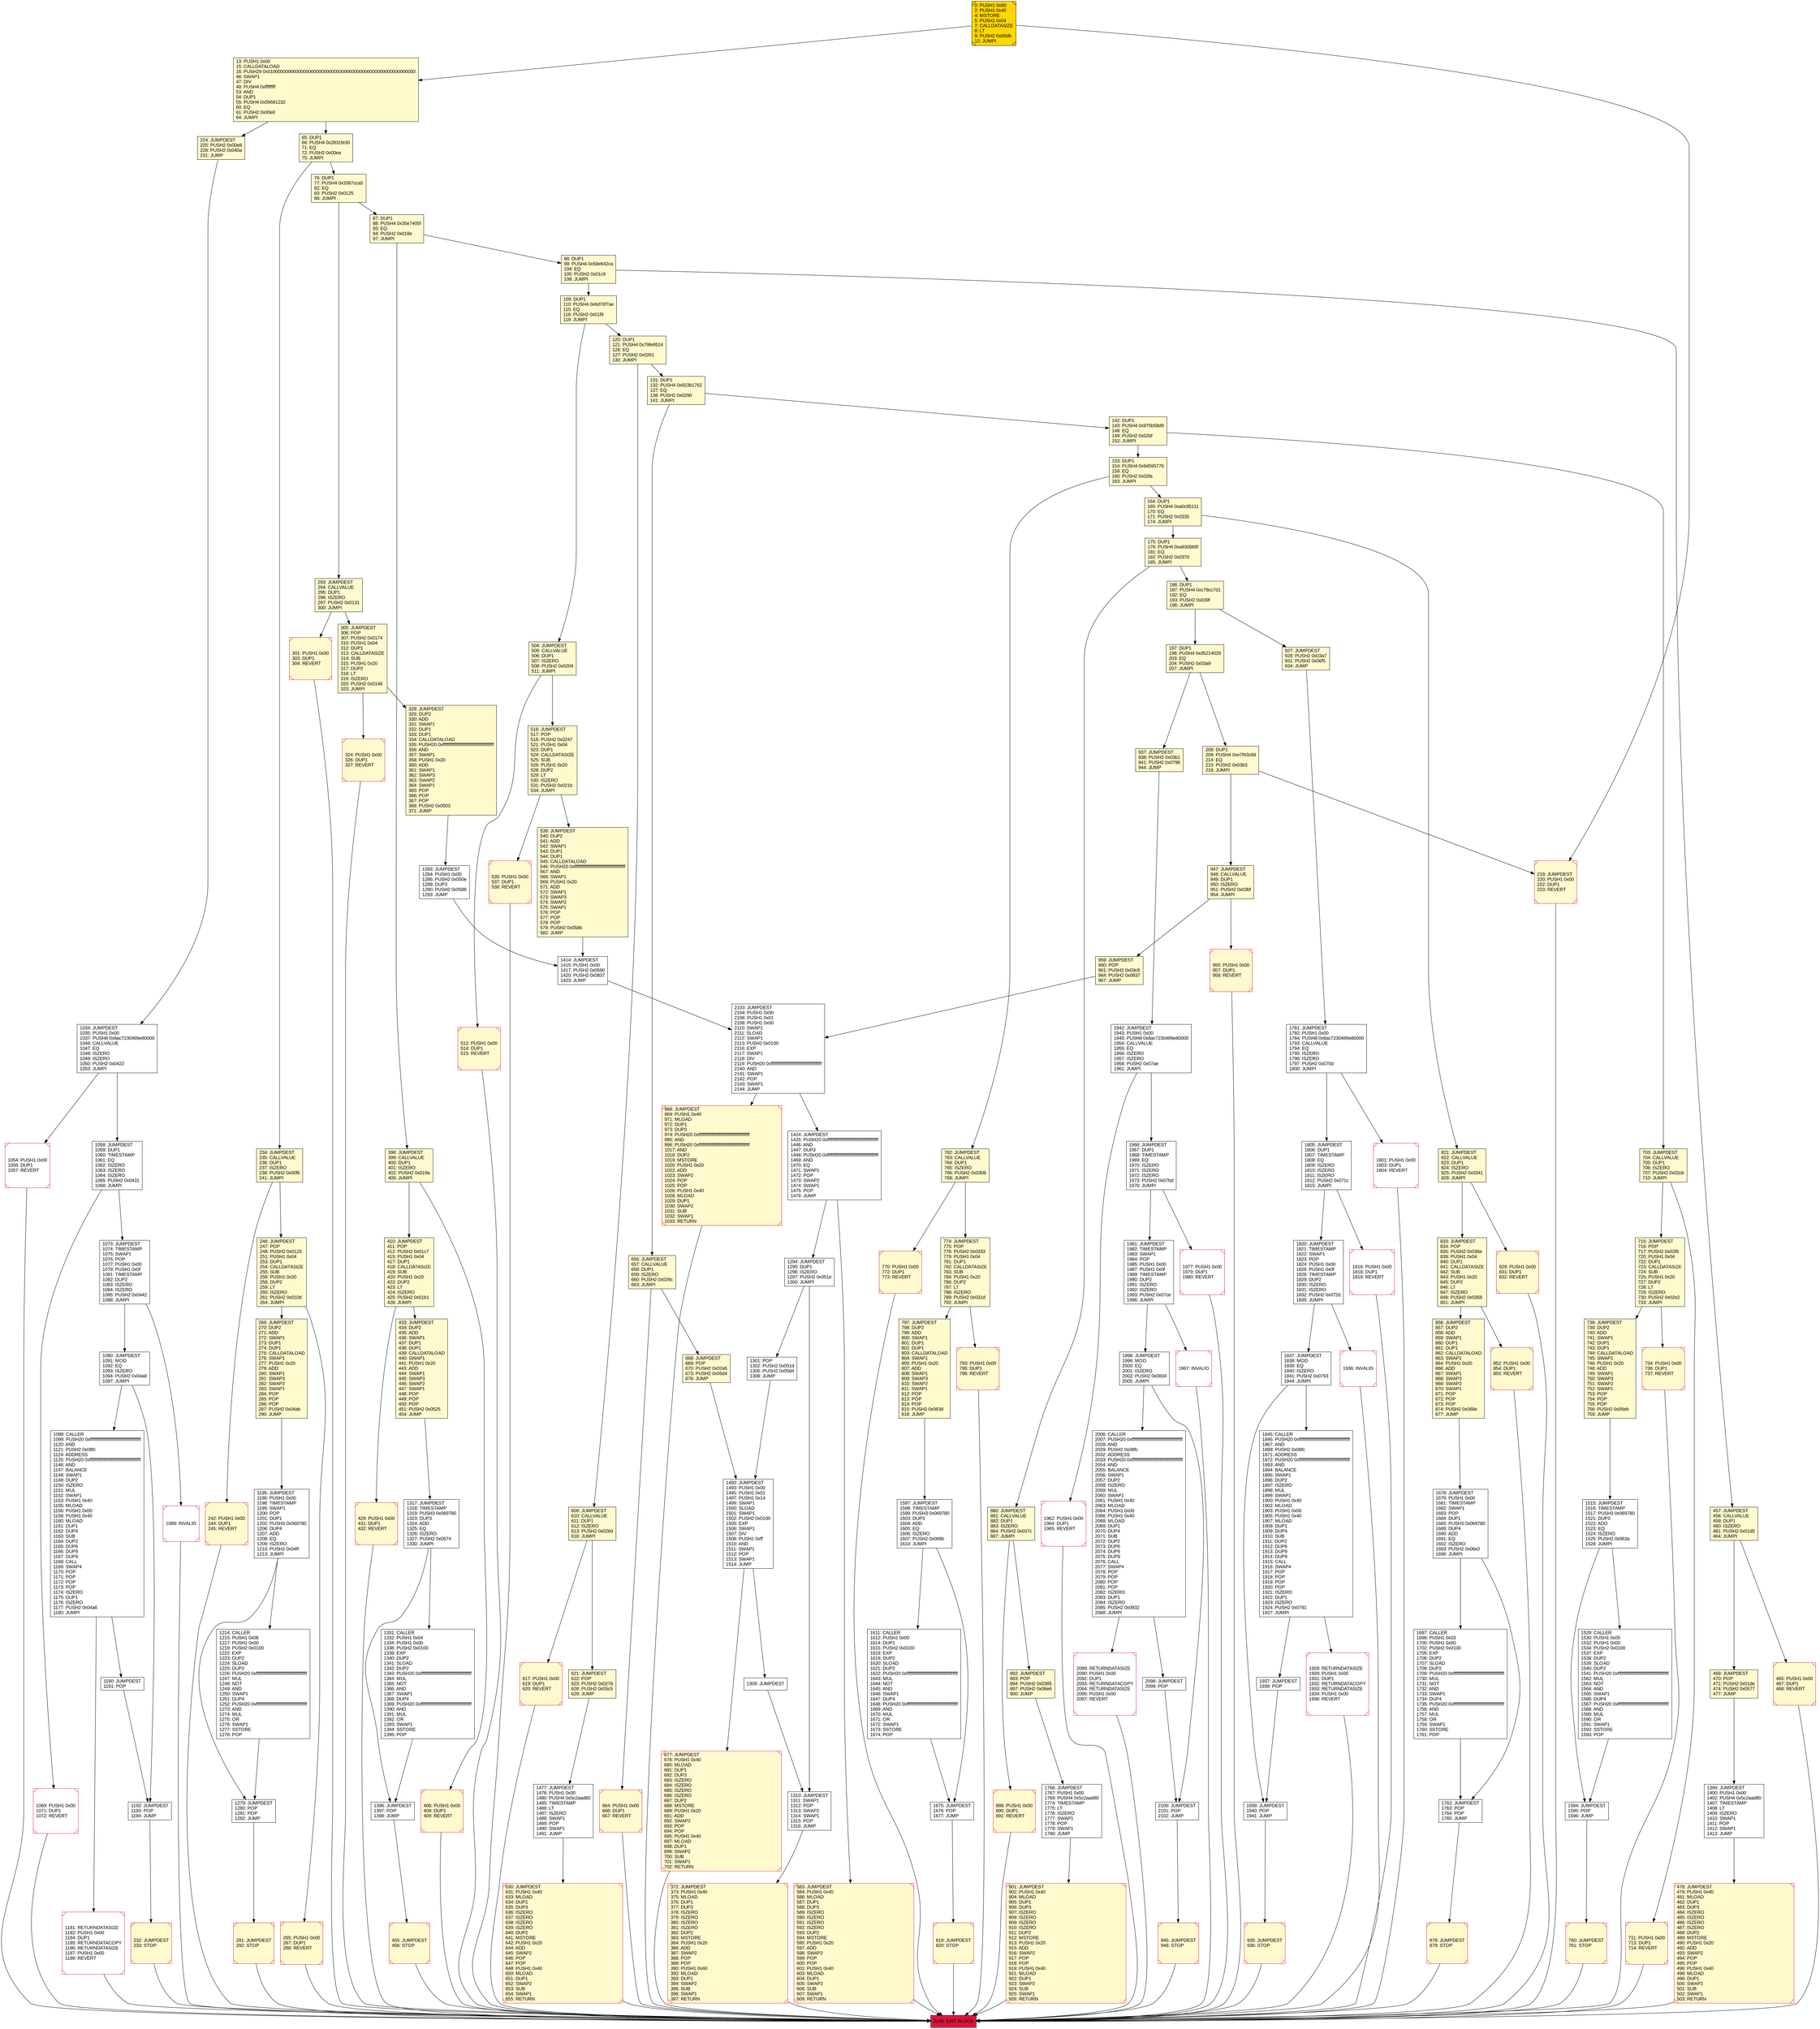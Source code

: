 digraph G {
bgcolor=transparent rankdir=UD;
node [shape=box style=filled color=black fillcolor=white fontname=arial fontcolor=black];
186 [label="186: DUP1\l187: PUSH4 0xc78cc7d1\l192: EQ\l193: PUSH2 0x039f\l196: JUMPI\l" fillcolor=lemonchiffon ];
2098 [label="2098: JUMPDEST\l2099: POP\l" ];
1781 [label="1781: JUMPDEST\l1782: PUSH1 0x00\l1784: PUSH8 0x8ac7230489e80000\l1793: CALLVALUE\l1794: EQ\l1795: ISZERO\l1796: ISZERO\l1797: PUSH2 0x070d\l1800: JUMPI\l" ];
76 [label="76: DUP1\l77: PUSH4 0x3367cca5\l82: EQ\l83: PUSH2 0x0125\l86: JUMPI\l" fillcolor=lemonchiffon ];
197 [label="197: DUP1\l198: PUSH4 0xd5214029\l203: EQ\l204: PUSH2 0x03a9\l207: JUMPI\l" fillcolor=lemonchiffon ];
433 [label="433: JUMPDEST\l434: DUP2\l435: ADD\l436: SWAP1\l437: DUP1\l438: DUP1\l439: CALLDATALOAD\l440: SWAP1\l441: PUSH1 0x20\l443: ADD\l444: SWAP1\l445: SWAP3\l446: SWAP2\l447: SWAP1\l448: POP\l449: POP\l450: POP\l451: PUSH2 0x0525\l454: JUMP\l" fillcolor=lemonchiffon ];
1962 [label="1962: PUSH1 0x00\l1964: DUP1\l1965: REVERT\l" shape=Msquare color=crimson ];
429 [label="429: PUSH1 0x00\l431: DUP1\l432: REVERT\l" fillcolor=lemonchiffon shape=Msquare color=crimson ];
1678 [label="1678: JUMPDEST\l1679: PUSH1 0x00\l1681: TIMESTAMP\l1682: SWAP1\l1683: POP\l1684: DUP1\l1685: PUSH3 0x069780\l1689: DUP4\l1690: ADD\l1691: EQ\l1692: ISZERO\l1693: PUSH2 0x06e2\l1696: JUMPI\l" ];
937 [label="937: JUMPDEST\l938: PUSH2 0x03b1\l941: PUSH2 0x0796\l944: JUMP\l" fillcolor=lemonchiffon ];
208 [label="208: DUP1\l209: PUSH4 0xe7f43c68\l214: EQ\l215: PUSH2 0x03b3\l218: JUMPI\l" fillcolor=lemonchiffon ];
2100 [label="2100: JUMPDEST\l2101: POP\l2102: JUMP\l" ];
109 [label="109: DUP1\l110: PUSH4 0x6d70f7ae\l115: EQ\l116: PUSH2 0x01f8\l119: JUMPI\l" fillcolor=lemonchiffon ];
410 [label="410: JUMPDEST\l411: POP\l412: PUSH2 0x01c7\l415: PUSH1 0x04\l417: DUP1\l418: CALLDATASIZE\l419: SUB\l420: PUSH1 0x20\l422: DUP2\l423: LT\l424: ISZERO\l425: PUSH2 0x01b1\l428: JUMPI\l" fillcolor=lemonchiffon ];
1977 [label="1977: PUSH1 0x00\l1979: DUP1\l1980: REVERT\l" shape=Msquare color=crimson ];
856 [label="856: JUMPDEST\l857: DUP2\l858: ADD\l859: SWAP1\l860: DUP1\l861: DUP1\l862: CALLDATALOAD\l863: SWAP1\l864: PUSH1 0x20\l866: ADD\l867: SWAP1\l868: SWAP3\l869: SWAP2\l870: SWAP1\l871: POP\l872: POP\l873: POP\l874: PUSH2 0x068e\l877: JUMP\l" fillcolor=lemonchiffon ];
131 [label="131: DUP1\l132: PUSH4 0x923b1762\l137: EQ\l138: PUSH2 0x0290\l141: JUMPI\l" fillcolor=lemonchiffon ];
955 [label="955: PUSH1 0x00\l957: DUP1\l958: REVERT\l" fillcolor=lemonchiffon shape=Msquare color=crimson ];
1073 [label="1073: JUMPDEST\l1074: TIMESTAMP\l1075: SWAP1\l1076: POP\l1077: PUSH1 0x00\l1079: PUSH1 0x0f\l1081: TIMESTAMP\l1082: DUP2\l1083: ISZERO\l1084: ISZERO\l1085: PUSH2 0x0442\l1088: JUMPI\l" ];
1594 [label="1594: JUMPDEST\l1595: POP\l1596: JUMP\l" ];
234 [label="234: JUMPDEST\l235: CALLVALUE\l236: DUP1\l237: ISZERO\l238: PUSH2 0x00f6\l241: JUMPI\l" fillcolor=lemonchiffon ];
1492 [label="1492: JUMPDEST\l1493: PUSH1 0x00\l1495: PUSH1 0x01\l1497: PUSH1 0x14\l1499: SWAP1\l1500: SLOAD\l1501: SWAP1\l1502: PUSH2 0x0100\l1505: EXP\l1506: SWAP1\l1507: DIV\l1508: PUSH1 0xff\l1510: AND\l1511: SWAP1\l1512: POP\l1513: SWAP1\l1514: JUMP\l" ];
945 [label="945: JUMPDEST\l946: STOP\l" fillcolor=lemonchiffon shape=Msquare color=crimson ];
1805 [label="1805: JUMPDEST\l1806: DUP1\l1807: TIMESTAMP\l1808: EQ\l1809: ISZERO\l1810: ISZERO\l1811: ISZERO\l1812: PUSH2 0x071c\l1815: JUMPI\l" ];
656 [label="656: JUMPDEST\l657: CALLVALUE\l658: DUP1\l659: ISZERO\l660: PUSH2 0x029c\l663: JUMPI\l" fillcolor=lemonchiffon ];
703 [label="703: JUMPDEST\l704: CALLVALUE\l705: DUP1\l706: ISZERO\l707: PUSH2 0x02cb\l710: JUMPI\l" fillcolor=lemonchiffon ];
1090 [label="1090: JUMPDEST\l1091: MOD\l1092: EQ\l1093: ISZERO\l1094: PUSH2 0x04a8\l1097: JUMPI\l" ];
0 [label="0: PUSH1 0x80\l2: PUSH1 0x40\l4: MSTORE\l5: PUSH1 0x04\l7: CALLDATASIZE\l8: LT\l9: PUSH2 0x00db\l12: JUMPI\l" fillcolor=lemonchiffon shape=Msquare fillcolor=gold ];
715 [label="715: JUMPDEST\l716: POP\l717: PUSH2 0x02f8\l720: PUSH1 0x04\l722: DUP1\l723: CALLDATASIZE\l724: SUB\l725: PUSH1 0x20\l727: DUP2\l728: LT\l729: ISZERO\l730: PUSH2 0x02e2\l733: JUMPI\l" fillcolor=lemonchiffon ];
1820 [label="1820: JUMPDEST\l1821: TIMESTAMP\l1822: SWAP1\l1823: POP\l1824: PUSH1 0x00\l1826: PUSH1 0x0f\l1828: TIMESTAMP\l1829: DUP2\l1830: ISZERO\l1831: ISZERO\l1832: PUSH2 0x072d\l1835: JUMPI\l" ];
2089 [label="2089: RETURNDATASIZE\l2090: PUSH1 0x00\l2092: DUP1\l2093: RETURNDATACOPY\l2094: RETURNDATASIZE\l2095: PUSH1 0x00\l2097: REVERT\l" shape=Msquare color=crimson ];
935 [label="935: JUMPDEST\l936: STOP\l" fillcolor=lemonchiffon shape=Msquare color=crimson ];
947 [label="947: JUMPDEST\l948: CALLVALUE\l949: DUP1\l950: ISZERO\l951: PUSH2 0x03bf\l954: JUMPI\l" fillcolor=lemonchiffon ];
406 [label="406: PUSH1 0x00\l408: DUP1\l409: REVERT\l" fillcolor=lemonchiffon shape=Msquare color=crimson ];
1529 [label="1529: CALLER\l1530: PUSH1 0x05\l1532: PUSH1 0x00\l1534: PUSH2 0x0100\l1537: EXP\l1538: DUP2\l1539: SLOAD\l1540: DUP2\l1541: PUSH20 0xffffffffffffffffffffffffffffffffffffffff\l1562: MUL\l1563: NOT\l1564: AND\l1565: SWAP1\l1566: DUP4\l1567: PUSH20 0xffffffffffffffffffffffffffffffffffffffff\l1588: AND\l1589: MUL\l1590: OR\l1591: SWAP1\l1592: SSTORE\l1593: POP\l" ];
664 [label="664: PUSH1 0x00\l666: DUP1\l667: REVERT\l" fillcolor=lemonchiffon shape=Msquare color=crimson ];
457 [label="457: JUMPDEST\l458: CALLVALUE\l459: DUP1\l460: ISZERO\l461: PUSH2 0x01d5\l464: JUMPI\l" fillcolor=lemonchiffon ];
1317 [label="1317: JUMPDEST\l1318: TIMESTAMP\l1319: PUSH3 0x069780\l1323: DUP3\l1324: ADD\l1325: EQ\l1326: ISZERO\l1327: PUSH2 0x0574\l1330: JUMPI\l" ];
1697 [label="1697: CALLER\l1698: PUSH1 0x03\l1700: PUSH1 0x00\l1702: PUSH2 0x0100\l1705: EXP\l1706: DUP2\l1707: SLOAD\l1708: DUP2\l1709: PUSH20 0xffffffffffffffffffffffffffffffffffffffff\l1730: MUL\l1731: NOT\l1732: AND\l1733: SWAP1\l1734: DUP4\l1735: PUSH20 0xffffffffffffffffffffffffffffffffffffffff\l1756: AND\l1757: MUL\l1758: OR\l1759: SWAP1\l1760: SSTORE\l1761: POP\l" ];
1837 [label="1837: JUMPDEST\l1838: MOD\l1839: EQ\l1840: ISZERO\l1841: PUSH2 0x0793\l1844: JUMPI\l" ];
398 [label="398: JUMPDEST\l399: CALLVALUE\l400: DUP1\l401: ISZERO\l402: PUSH2 0x019a\l405: JUMPI\l" fillcolor=lemonchiffon ];
469 [label="469: JUMPDEST\l470: POP\l471: PUSH2 0x01de\l474: PUSH2 0x0577\l477: JUMP\l" fillcolor=lemonchiffon ];
153 [label="153: DUP1\l154: PUSH4 0x9d595776\l159: EQ\l160: PUSH2 0x02fa\l163: JUMPI\l" fillcolor=lemonchiffon ];
1424 [label="1424: JUMPDEST\l1425: PUSH20 0xffffffffffffffffffffffffffffffffffffffff\l1446: AND\l1447: DUP3\l1448: PUSH20 0xffffffffffffffffffffffffffffffffffffffff\l1469: AND\l1470: EQ\l1471: SWAP1\l1472: POP\l1473: SWAP2\l1474: SWAP1\l1475: POP\l1476: JUMP\l" ];
120 [label="120: DUP1\l121: PUSH4 0x79fe9524\l126: EQ\l127: PUSH2 0x0261\l130: JUMPI\l" fillcolor=lemonchiffon ];
13 [label="13: PUSH1 0x00\l15: CALLDATALOAD\l16: PUSH29 0x0100000000000000000000000000000000000000000000000000000000\l46: SWAP1\l47: DIV\l48: PUSH4 0xffffffff\l53: AND\l54: DUP1\l55: PUSH4 0x05681232\l60: EQ\l61: PUSH2 0x00e0\l64: JUMPI\l" fillcolor=lemonchiffon ];
269 [label="269: JUMPDEST\l270: DUP2\l271: ADD\l272: SWAP1\l273: DUP1\l274: DUP1\l275: CALLDATALOAD\l276: SWAP1\l277: PUSH1 0x20\l279: ADD\l280: SWAP1\l281: SWAP3\l282: SWAP2\l283: SWAP1\l284: POP\l285: POP\l286: POP\l287: PUSH2 0x04ab\l290: JUMP\l" fillcolor=lemonchiffon ];
372 [label="372: JUMPDEST\l373: PUSH1 0x40\l375: MLOAD\l376: DUP1\l377: DUP3\l378: ISZERO\l379: ISZERO\l380: ISZERO\l381: ISZERO\l382: DUP2\l383: MSTORE\l384: PUSH1 0x20\l386: ADD\l387: SWAP2\l388: POP\l389: POP\l390: PUSH1 0x40\l392: MLOAD\l393: DUP1\l394: SWAP2\l395: SUB\l396: SWAP1\l397: RETURN\l" fillcolor=lemonchiffon shape=Msquare color=crimson ];
1034 [label="1034: JUMPDEST\l1035: PUSH1 0x00\l1037: PUSH8 0x8ac7230489e80000\l1046: CALLVALUE\l1047: EQ\l1048: ISZERO\l1049: ISZERO\l1050: PUSH2 0x0422\l1053: JUMPI\l" ];
246 [label="246: JUMPDEST\l247: POP\l248: PUSH2 0x0123\l251: PUSH1 0x04\l253: DUP1\l254: CALLDATASIZE\l255: SUB\l256: PUSH1 0x20\l258: DUP2\l259: LT\l260: ISZERO\l261: PUSH2 0x010d\l264: JUMPI\l" fillcolor=lemonchiffon ];
630 [label="630: JUMPDEST\l631: PUSH1 0x40\l633: MLOAD\l634: DUP1\l635: DUP3\l636: ISZERO\l637: ISZERO\l638: ISZERO\l639: ISZERO\l640: DUP2\l641: MSTORE\l642: PUSH1 0x20\l644: ADD\l645: SWAP2\l646: POP\l647: POP\l648: PUSH1 0x40\l650: MLOAD\l651: DUP1\l652: SWAP2\l653: SUB\l654: SWAP1\l655: RETURN\l" fillcolor=lemonchiffon shape=Msquare color=crimson ];
621 [label="621: JUMPDEST\l622: POP\l623: PUSH2 0x0276\l626: PUSH2 0x05c5\l629: JUMP\l" fillcolor=lemonchiffon ];
1058 [label="1058: JUMPDEST\l1059: DUP1\l1060: TIMESTAMP\l1061: EQ\l1062: ISZERO\l1063: ISZERO\l1064: ISZERO\l1065: PUSH2 0x0431\l1068: JUMPI\l" ];
1414 [label="1414: JUMPDEST\l1415: PUSH1 0x00\l1417: PUSH2 0x0590\l1420: PUSH2 0x0837\l1423: JUMP\l" ];
1477 [label="1477: JUMPDEST\l1478: PUSH1 0x00\l1480: PUSH4 0x5c2aad80\l1485: TIMESTAMP\l1486: LT\l1487: ISZERO\l1488: SWAP1\l1489: POP\l1490: SWAP1\l1491: JUMP\l" ];
242 [label="242: PUSH1 0x00\l244: DUP1\l245: REVERT\l" fillcolor=lemonchiffon shape=Msquare color=crimson ];
455 [label="455: JUMPDEST\l456: STOP\l" fillcolor=lemonchiffon shape=Msquare color=crimson ];
1396 [label="1396: JUMPDEST\l1397: POP\l1398: JUMP\l" ];
164 [label="164: DUP1\l165: PUSH4 0xa0c95111\l170: EQ\l171: PUSH2 0x0335\l174: JUMPI\l" fillcolor=lemonchiffon ];
833 [label="833: JUMPDEST\l834: POP\l835: PUSH2 0x036e\l838: PUSH1 0x04\l840: DUP1\l841: CALLDATASIZE\l842: SUB\l843: PUSH1 0x20\l845: DUP2\l846: LT\l847: ISZERO\l848: PUSH2 0x0358\l851: JUMPI\l" fillcolor=lemonchiffon ];
1331 [label="1331: CALLER\l1332: PUSH1 0x04\l1334: PUSH1 0x00\l1336: PUSH2 0x0100\l1339: EXP\l1340: DUP2\l1341: SLOAD\l1342: DUP2\l1343: PUSH20 0xffffffffffffffffffffffffffffffffffffffff\l1364: MUL\l1365: NOT\l1366: AND\l1367: SWAP1\l1368: DUP4\l1369: PUSH20 0xffffffffffffffffffffffffffffffffffffffff\l1390: AND\l1391: MUL\l1392: OR\l1393: SWAP1\l1394: SSTORE\l1395: POP\l" ];
2006 [label="2006: CALLER\l2007: PUSH20 0xffffffffffffffffffffffffffffffffffffffff\l2028: AND\l2029: PUSH2 0x08fc\l2032: ADDRESS\l2033: PUSH20 0xffffffffffffffffffffffffffffffffffffffff\l2054: AND\l2055: BALANCE\l2056: SWAP1\l2057: DUP2\l2058: ISZERO\l2059: MUL\l2060: SWAP1\l2061: PUSH1 0x40\l2063: MLOAD\l2064: PUSH1 0x00\l2066: PUSH1 0x40\l2068: MLOAD\l2069: DUP1\l2070: DUP4\l2071: SUB\l2072: DUP2\l2073: DUP6\l2074: DUP9\l2075: DUP9\l2076: CALL\l2077: SWAP4\l2078: POP\l2079: POP\l2080: POP\l2081: POP\l2082: ISZERO\l2083: DUP1\l2084: ISZERO\l2085: PUSH2 0x0832\l2088: JUMPI\l" ];
2145 [label="2145: EXIT BLOCK\l" fillcolor=crimson ];
711 [label="711: PUSH1 0x00\l713: DUP1\l714: REVERT\l" fillcolor=lemonchiffon shape=Msquare color=crimson ];
175 [label="175: DUP1\l176: PUSH4 0xa830bb5f\l181: EQ\l182: PUSH2 0x0370\l185: JUMPI\l" fillcolor=lemonchiffon ];
760 [label="760: JUMPDEST\l761: STOP\l" fillcolor=lemonchiffon shape=Msquare color=crimson ];
1942 [label="1942: JUMPDEST\l1943: PUSH1 0x00\l1945: PUSH8 0x8ac7230489e80000\l1954: CALLVALUE\l1955: EQ\l1956: ISZERO\l1957: ISZERO\l1958: PUSH2 0x07ae\l1961: JUMPI\l" ];
1966 [label="1966: JUMPDEST\l1967: DUP1\l1968: TIMESTAMP\l1969: EQ\l1970: ISZERO\l1971: ISZERO\l1972: ISZERO\l1973: PUSH2 0x07bd\l1976: JUMPI\l" ];
465 [label="465: PUSH1 0x00\l467: DUP1\l468: REVERT\l" fillcolor=lemonchiffon shape=Msquare color=crimson ];
1766 [label="1766: JUMPDEST\l1767: PUSH1 0x00\l1769: PUSH4 0x5c2aad80\l1774: TIMESTAMP\l1775: LT\l1776: ISZERO\l1777: SWAP1\l1778: POP\l1779: SWAP1\l1780: JUMP\l" ];
1997 [label="1997: INVALID\l" shape=Msquare color=crimson ];
583 [label="583: JUMPDEST\l584: PUSH1 0x40\l586: MLOAD\l587: DUP1\l588: DUP3\l589: ISZERO\l590: ISZERO\l591: ISZERO\l592: ISZERO\l593: DUP2\l594: MSTORE\l595: PUSH1 0x20\l597: ADD\l598: SWAP2\l599: POP\l600: POP\l601: PUSH1 0x40\l603: MLOAD\l604: DUP1\l605: SWAP2\l606: SUB\l607: SWAP1\l608: RETURN\l" fillcolor=lemonchiffon shape=Msquare color=crimson ];
87 [label="87: DUP1\l88: PUSH4 0x35e7405f\l93: EQ\l94: PUSH2 0x018e\l97: JUMPI\l" fillcolor=lemonchiffon ];
98 [label="98: DUP1\l99: PUSH4 0x58e642ca\l104: EQ\l105: PUSH2 0x01c9\l108: JUMPI\l" fillcolor=lemonchiffon ];
232 [label="232: JUMPDEST\l233: STOP\l" fillcolor=lemonchiffon shape=Msquare color=crimson ];
734 [label="734: PUSH1 0x00\l736: DUP1\l737: REVERT\l" fillcolor=lemonchiffon shape=Msquare color=crimson ];
1181 [label="1181: RETURNDATASIZE\l1182: PUSH1 0x00\l1184: DUP1\l1185: RETURNDATACOPY\l1186: RETURNDATASIZE\l1187: PUSH1 0x00\l1189: REVERT\l" shape=Msquare color=crimson ];
821 [label="821: JUMPDEST\l822: CALLVALUE\l823: DUP1\l824: ISZERO\l825: PUSH2 0x0341\l828: JUMPI\l" fillcolor=lemonchiffon ];
1845 [label="1845: CALLER\l1846: PUSH20 0xffffffffffffffffffffffffffffffffffffffff\l1867: AND\l1868: PUSH2 0x08fc\l1871: ADDRESS\l1872: PUSH20 0xffffffffffffffffffffffffffffffffffffffff\l1893: AND\l1894: BALANCE\l1895: SWAP1\l1896: DUP2\l1897: ISZERO\l1898: MUL\l1899: SWAP1\l1900: PUSH1 0x40\l1902: MLOAD\l1903: PUSH1 0x00\l1905: PUSH1 0x40\l1907: MLOAD\l1908: DUP1\l1909: DUP4\l1910: SUB\l1911: DUP2\l1912: DUP6\l1913: DUP9\l1914: DUP9\l1915: CALL\l1916: SWAP4\l1917: POP\l1918: POP\l1919: POP\l1920: POP\l1921: ISZERO\l1922: DUP1\l1923: ISZERO\l1924: PUSH2 0x0791\l1927: JUMPI\l" ];
539 [label="539: JUMPDEST\l540: DUP2\l541: ADD\l542: SWAP1\l543: DUP1\l544: DUP1\l545: CALLDATALOAD\l546: PUSH20 0xffffffffffffffffffffffffffffffffffffffff\l567: AND\l568: SWAP1\l569: PUSH1 0x20\l571: ADD\l572: SWAP1\l573: SWAP3\l574: SWAP2\l575: SWAP1\l576: POP\l577: POP\l578: POP\l579: PUSH2 0x0586\l582: JUMP\l" fillcolor=lemonchiffon ];
301 [label="301: PUSH1 0x00\l303: DUP1\l304: REVERT\l" fillcolor=lemonchiffon shape=Msquare color=crimson ];
1069 [label="1069: PUSH1 0x00\l1071: DUP1\l1072: REVERT\l" shape=Msquare color=crimson ];
959 [label="959: JUMPDEST\l960: POP\l961: PUSH2 0x03c8\l964: PUSH2 0x0837\l967: JUMP\l" fillcolor=lemonchiffon ];
1192 [label="1192: JUMPDEST\l1193: POP\l1194: JUMP\l" ];
1998 [label="1998: JUMPDEST\l1999: MOD\l2000: EQ\l2001: ISZERO\l2002: PUSH2 0x0834\l2005: JUMPI\l" ];
504 [label="504: JUMPDEST\l505: CALLVALUE\l506: DUP1\l507: ISZERO\l508: PUSH2 0x0204\l511: JUMPI\l" fillcolor=lemonchiffon ];
1836 [label="1836: INVALID\l" shape=Msquare color=crimson ];
1928 [label="1928: RETURNDATASIZE\l1929: PUSH1 0x00\l1931: DUP1\l1932: RETURNDATACOPY\l1933: RETURNDATASIZE\l1934: PUSH1 0x00\l1936: REVERT\l" shape=Msquare color=crimson ];
1190 [label="1190: JUMPDEST\l1191: POP\l" ];
677 [label="677: JUMPDEST\l678: PUSH1 0x40\l680: MLOAD\l681: DUP1\l682: DUP3\l683: ISZERO\l684: ISZERO\l685: ISZERO\l686: ISZERO\l687: DUP2\l688: MSTORE\l689: PUSH1 0x20\l691: ADD\l692: SWAP2\l693: POP\l694: POP\l695: PUSH1 0x40\l697: MLOAD\l698: DUP1\l699: SWAP2\l700: SUB\l701: SWAP1\l702: RETURN\l" fillcolor=lemonchiffon shape=Msquare color=crimson ];
293 [label="293: JUMPDEST\l294: CALLVALUE\l295: DUP1\l296: ISZERO\l297: PUSH2 0x0131\l300: JUMPI\l" fillcolor=lemonchiffon ];
968 [label="968: JUMPDEST\l969: PUSH1 0x40\l971: MLOAD\l972: DUP1\l973: DUP3\l974: PUSH20 0xffffffffffffffffffffffffffffffffffffffff\l995: AND\l996: PUSH20 0xffffffffffffffffffffffffffffffffffffffff\l1017: AND\l1018: DUP2\l1019: MSTORE\l1020: PUSH1 0x20\l1022: ADD\l1023: SWAP2\l1024: POP\l1025: POP\l1026: PUSH1 0x40\l1028: MLOAD\l1029: DUP1\l1030: SWAP2\l1031: SUB\l1032: SWAP1\l1033: RETURN\l" fillcolor=lemonchiffon shape=Msquare color=crimson ];
829 [label="829: PUSH1 0x00\l831: DUP1\l832: REVERT\l" fillcolor=lemonchiffon shape=Msquare color=crimson ];
762 [label="762: JUMPDEST\l763: CALLVALUE\l764: DUP1\l765: ISZERO\l766: PUSH2 0x0306\l769: JUMPI\l" fillcolor=lemonchiffon ];
880 [label="880: JUMPDEST\l881: CALLVALUE\l882: DUP1\l883: ISZERO\l884: PUSH2 0x037c\l887: JUMPI\l" fillcolor=lemonchiffon ];
1937 [label="1937: JUMPDEST\l1938: POP\l" ];
142 [label="142: DUP1\l143: PUSH4 0x975b58d9\l148: EQ\l149: PUSH2 0x02bf\l152: JUMPI\l" fillcolor=lemonchiffon ];
512 [label="512: PUSH1 0x00\l514: DUP1\l515: REVERT\l" fillcolor=lemonchiffon shape=Msquare color=crimson ];
770 [label="770: PUSH1 0x00\l772: DUP1\l773: REVERT\l" fillcolor=lemonchiffon shape=Msquare color=crimson ];
892 [label="892: JUMPDEST\l893: POP\l894: PUSH2 0x0385\l897: PUSH2 0x06e6\l900: JUMP\l" fillcolor=lemonchiffon ];
516 [label="516: JUMPDEST\l517: POP\l518: PUSH2 0x0247\l521: PUSH1 0x04\l523: DUP1\l524: CALLDATASIZE\l525: SUB\l526: PUSH1 0x20\l528: DUP2\l529: LT\l530: ISZERO\l531: PUSH2 0x021b\l534: JUMPI\l" fillcolor=lemonchiffon ];
819 [label="819: JUMPDEST\l820: STOP\l" fillcolor=lemonchiffon shape=Msquare color=crimson ];
265 [label="265: PUSH1 0x00\l267: DUP1\l268: REVERT\l" fillcolor=lemonchiffon shape=Msquare color=crimson ];
1801 [label="1801: PUSH1 0x00\l1803: DUP1\l1804: REVERT\l" shape=Msquare color=crimson ];
1762 [label="1762: JUMPDEST\l1763: POP\l1764: POP\l1765: JUMP\l" ];
305 [label="305: JUMPDEST\l306: POP\l307: PUSH2 0x0174\l310: PUSH1 0x04\l312: DUP1\l313: CALLDATASIZE\l314: SUB\l315: PUSH1 0x20\l317: DUP2\l318: LT\l319: ISZERO\l320: PUSH2 0x0148\l323: JUMPI\l" fillcolor=lemonchiffon ];
1675 [label="1675: JUMPDEST\l1676: POP\l1677: JUMP\l" ];
668 [label="668: JUMPDEST\l669: POP\l670: PUSH2 0x02a5\l673: PUSH2 0x05d4\l676: JUMP\l" fillcolor=lemonchiffon ];
224 [label="224: JUMPDEST\l225: PUSH2 0x00e8\l228: PUSH2 0x040a\l231: JUMP\l" fillcolor=lemonchiffon ];
1301 [label="1301: POP\l1302: PUSH2 0x051d\l1305: PUSH2 0x05d4\l1308: JUMP\l" ];
1279 [label="1279: JUMPDEST\l1280: POP\l1281: POP\l1282: JUMP\l" ];
1939 [label="1939: JUMPDEST\l1940: POP\l1941: JUMP\l" ];
1310 [label="1310: JUMPDEST\l1311: SWAP1\l1312: POP\l1313: SWAP2\l1314: SWAP1\l1315: POP\l1316: JUMP\l" ];
535 [label="535: PUSH1 0x00\l537: DUP1\l538: REVERT\l" fillcolor=lemonchiffon shape=Msquare color=crimson ];
1515 [label="1515: JUMPDEST\l1516: TIMESTAMP\l1517: PUSH3 0x069780\l1521: DUP3\l1522: ADD\l1523: EQ\l1524: ISZERO\l1525: PUSH2 0x063a\l1528: JUMPI\l" ];
291 [label="291: JUMPDEST\l292: STOP\l" fillcolor=lemonchiffon shape=Msquare color=crimson ];
793 [label="793: PUSH1 0x00\l795: DUP1\l796: REVERT\l" fillcolor=lemonchiffon shape=Msquare color=crimson ];
901 [label="901: JUMPDEST\l902: PUSH1 0x40\l904: MLOAD\l905: DUP1\l906: DUP3\l907: ISZERO\l908: ISZERO\l909: ISZERO\l910: ISZERO\l911: DUP2\l912: MSTORE\l913: PUSH1 0x20\l915: ADD\l916: SWAP2\l917: POP\l918: POP\l919: PUSH1 0x40\l921: MLOAD\l922: DUP1\l923: SWAP2\l924: SUB\l925: SWAP1\l926: RETURN\l" fillcolor=lemonchiffon shape=Msquare color=crimson ];
1816 [label="1816: PUSH1 0x00\l1818: DUP1\l1819: REVERT\l" shape=Msquare color=crimson ];
1981 [label="1981: JUMPDEST\l1982: TIMESTAMP\l1983: SWAP1\l1984: POP\l1985: PUSH1 0x00\l1987: PUSH1 0x0f\l1989: TIMESTAMP\l1990: DUP2\l1991: ISZERO\l1992: ISZERO\l1993: PUSH2 0x07ce\l1996: JUMPI\l" ];
609 [label="609: JUMPDEST\l610: CALLVALUE\l611: DUP1\l612: ISZERO\l613: PUSH2 0x026d\l616: JUMPI\l" fillcolor=lemonchiffon ];
1054 [label="1054: PUSH1 0x00\l1056: DUP1\l1057: REVERT\l" shape=Msquare color=crimson ];
65 [label="65: DUP1\l66: PUSH4 0x2831fe30\l71: EQ\l72: PUSH2 0x00ea\l75: JUMPI\l" fillcolor=lemonchiffon ];
1597 [label="1597: JUMPDEST\l1598: TIMESTAMP\l1599: PUSH3 0x069780\l1603: DUP3\l1604: ADD\l1605: EQ\l1606: ISZERO\l1607: PUSH2 0x068b\l1610: JUMPI\l" ];
1611 [label="1611: CALLER\l1612: PUSH1 0x00\l1614: DUP1\l1615: PUSH2 0x0100\l1618: EXP\l1619: DUP2\l1620: SLOAD\l1621: DUP2\l1622: PUSH20 0xffffffffffffffffffffffffffffffffffffffff\l1643: MUL\l1644: NOT\l1645: AND\l1646: SWAP1\l1647: DUP4\l1648: PUSH20 0xffffffffffffffffffffffffffffffffffffffff\l1669: AND\l1670: MUL\l1671: OR\l1672: SWAP1\l1673: SSTORE\l1674: POP\l" ];
797 [label="797: JUMPDEST\l798: DUP2\l799: ADD\l800: SWAP1\l801: DUP1\l802: DUP1\l803: CALLDATALOAD\l804: SWAP1\l805: PUSH1 0x20\l807: ADD\l808: SWAP1\l809: SWAP3\l810: SWAP2\l811: SWAP1\l812: POP\l813: POP\l814: POP\l815: PUSH2 0x063d\l818: JUMP\l" fillcolor=lemonchiffon ];
617 [label="617: PUSH1 0x00\l619: DUP1\l620: REVERT\l" fillcolor=lemonchiffon shape=Msquare color=crimson ];
738 [label="738: JUMPDEST\l739: DUP2\l740: ADD\l741: SWAP1\l742: DUP1\l743: DUP1\l744: CALLDATALOAD\l745: SWAP1\l746: PUSH1 0x20\l748: ADD\l749: SWAP1\l750: SWAP3\l751: SWAP2\l752: SWAP1\l753: POP\l754: POP\l755: POP\l756: PUSH2 0x05eb\l759: JUMP\l" fillcolor=lemonchiffon ];
1098 [label="1098: CALLER\l1099: PUSH20 0xffffffffffffffffffffffffffffffffffffffff\l1120: AND\l1121: PUSH2 0x08fc\l1124: ADDRESS\l1125: PUSH20 0xffffffffffffffffffffffffffffffffffffffff\l1146: AND\l1147: BALANCE\l1148: SWAP1\l1149: DUP2\l1150: ISZERO\l1151: MUL\l1152: SWAP1\l1153: PUSH1 0x40\l1155: MLOAD\l1156: PUSH1 0x00\l1158: PUSH1 0x40\l1160: MLOAD\l1161: DUP1\l1162: DUP4\l1163: SUB\l1164: DUP2\l1165: DUP6\l1166: DUP9\l1167: DUP9\l1168: CALL\l1169: SWAP4\l1170: POP\l1171: POP\l1172: POP\l1173: POP\l1174: ISZERO\l1175: DUP1\l1176: ISZERO\l1177: PUSH2 0x04a6\l1180: JUMPI\l" ];
1309 [label="1309: JUMPDEST\l" ];
1294 [label="1294: JUMPDEST\l1295: DUP1\l1296: ISZERO\l1297: PUSH2 0x051e\l1300: JUMPI\l" ];
888 [label="888: PUSH1 0x00\l890: DUP1\l891: REVERT\l" fillcolor=lemonchiffon shape=Msquare color=crimson ];
774 [label="774: JUMPDEST\l775: POP\l776: PUSH2 0x0333\l779: PUSH1 0x04\l781: DUP1\l782: CALLDATASIZE\l783: SUB\l784: PUSH1 0x20\l786: DUP2\l787: LT\l788: ISZERO\l789: PUSH2 0x031d\l792: JUMPI\l" fillcolor=lemonchiffon ];
219 [label="219: JUMPDEST\l220: PUSH1 0x00\l222: DUP1\l223: REVERT\l" fillcolor=lemonchiffon shape=Msquare color=crimson ];
1399 [label="1399: JUMPDEST\l1400: PUSH1 0x00\l1402: PUSH4 0x5c2aad80\l1407: TIMESTAMP\l1408: LT\l1409: ISZERO\l1410: SWAP1\l1411: POP\l1412: SWAP1\l1413: JUMP\l" ];
1283 [label="1283: JUMPDEST\l1284: PUSH1 0x00\l1286: PUSH2 0x050e\l1289: DUP3\l1290: PUSH2 0x0586\l1293: JUMP\l" ];
478 [label="478: JUMPDEST\l479: PUSH1 0x40\l481: MLOAD\l482: DUP1\l483: DUP3\l484: ISZERO\l485: ISZERO\l486: ISZERO\l487: ISZERO\l488: DUP2\l489: MSTORE\l490: PUSH1 0x20\l492: ADD\l493: SWAP2\l494: POP\l495: POP\l496: PUSH1 0x40\l498: MLOAD\l499: DUP1\l500: SWAP2\l501: SUB\l502: SWAP1\l503: RETURN\l" fillcolor=lemonchiffon shape=Msquare color=crimson ];
328 [label="328: JUMPDEST\l329: DUP2\l330: ADD\l331: SWAP1\l332: DUP1\l333: DUP1\l334: CALLDATALOAD\l335: PUSH20 0xffffffffffffffffffffffffffffffffffffffff\l356: AND\l357: SWAP1\l358: PUSH1 0x20\l360: ADD\l361: SWAP1\l362: SWAP3\l363: SWAP2\l364: SWAP1\l365: POP\l366: POP\l367: POP\l368: PUSH2 0x0503\l371: JUMP\l" fillcolor=lemonchiffon ];
324 [label="324: PUSH1 0x00\l326: DUP1\l327: REVERT\l" fillcolor=lemonchiffon shape=Msquare color=crimson ];
1214 [label="1214: CALLER\l1215: PUSH1 0x06\l1217: PUSH1 0x00\l1219: PUSH2 0x0100\l1222: EXP\l1223: DUP2\l1224: SLOAD\l1225: DUP2\l1226: PUSH20 0xffffffffffffffffffffffffffffffffffffffff\l1247: MUL\l1248: NOT\l1249: AND\l1250: SWAP1\l1251: DUP4\l1252: PUSH20 0xffffffffffffffffffffffffffffffffffffffff\l1273: AND\l1274: MUL\l1275: OR\l1276: SWAP1\l1277: SSTORE\l1278: POP\l" ];
852 [label="852: PUSH1 0x00\l854: DUP1\l855: REVERT\l" fillcolor=lemonchiffon shape=Msquare color=crimson ];
2103 [label="2103: JUMPDEST\l2104: PUSH1 0x00\l2106: PUSH1 0x01\l2108: PUSH1 0x00\l2110: SWAP1\l2111: SLOAD\l2112: SWAP1\l2113: PUSH2 0x0100\l2116: EXP\l2117: SWAP1\l2118: DIV\l2119: PUSH20 0xffffffffffffffffffffffffffffffffffffffff\l2140: AND\l2141: SWAP1\l2142: POP\l2143: SWAP1\l2144: JUMP\l" ];
878 [label="878: JUMPDEST\l879: STOP\l" fillcolor=lemonchiffon shape=Msquare color=crimson ];
927 [label="927: JUMPDEST\l928: PUSH2 0x03a7\l931: PUSH2 0x06f5\l934: JUMP\l" fillcolor=lemonchiffon ];
1195 [label="1195: JUMPDEST\l1196: PUSH1 0x00\l1198: TIMESTAMP\l1199: SWAP1\l1200: POP\l1201: DUP1\l1202: PUSH3 0x069780\l1206: DUP4\l1207: ADD\l1208: EQ\l1209: ISZERO\l1210: PUSH2 0x04ff\l1213: JUMPI\l" ];
1089 [label="1089: INVALID\l" shape=Msquare color=crimson ];
1396 -> 455;
1279 -> 291;
197 -> 937;
197 -> 208;
1597 -> 1611;
186 -> 197;
656 -> 664;
465 -> 2145;
856 -> 1678;
1477 -> 630;
153 -> 164;
821 -> 829;
410 -> 433;
1781 -> 1805;
372 -> 2145;
947 -> 955;
293 -> 305;
1073 -> 1090;
455 -> 2145;
504 -> 512;
131 -> 656;
1331 -> 1396;
433 -> 1317;
164 -> 175;
87 -> 398;
1424 -> 583;
98 -> 457;
945 -> 2145;
703 -> 711;
1098 -> 1181;
457 -> 465;
935 -> 2145;
1762 -> 878;
2089 -> 2145;
406 -> 2145;
398 -> 410;
1214 -> 1279;
120 -> 131;
1098 -> 1190;
1294 -> 1310;
774 -> 793;
1294 -> 1301;
0 -> 13;
1942 -> 1962;
98 -> 109;
1962 -> 2145;
175 -> 186;
429 -> 2145;
1594 -> 760;
1820 -> 1837;
959 -> 2103;
1977 -> 2145;
955 -> 2145;
738 -> 1515;
1998 -> 2100;
478 -> 2145;
324 -> 2145;
656 -> 668;
1939 -> 935;
13 -> 65;
142 -> 703;
1515 -> 1529;
852 -> 2145;
1301 -> 1492;
878 -> 2145;
1089 -> 2145;
469 -> 1399;
833 -> 852;
2103 -> 1424;
888 -> 2145;
131 -> 142;
219 -> 2145;
770 -> 2145;
819 -> 2145;
1837 -> 1845;
1058 -> 1069;
1766 -> 901;
265 -> 2145;
1801 -> 2145;
892 -> 1766;
291 -> 2145;
901 -> 2145;
1816 -> 2145;
793 -> 2145;
153 -> 762;
821 -> 833;
1073 -> 1089;
142 -> 153;
1090 -> 1098;
1181 -> 2145;
1697 -> 1762;
301 -> 2145;
1998 -> 2006;
1192 -> 232;
175 -> 880;
609 -> 621;
1837 -> 1939;
715 -> 738;
13 -> 224;
186 -> 927;
968 -> 2145;
829 -> 2145;
1310 -> 372;
927 -> 1781;
87 -> 98;
246 -> 269;
328 -> 1283;
1034 -> 1058;
1399 -> 478;
1942 -> 1966;
711 -> 2145;
797 -> 1597;
1675 -> 819;
760 -> 2145;
2098 -> 2100;
516 -> 535;
1195 -> 1214;
1997 -> 2145;
1845 -> 1928;
1937 -> 1939;
1805 -> 1820;
293 -> 301;
1190 -> 1192;
410 -> 429;
621 -> 1477;
774 -> 797;
583 -> 2145;
703 -> 715;
232 -> 2145;
734 -> 2145;
1529 -> 1594;
1845 -> 1937;
1981 -> 1998;
630 -> 2145;
516 -> 539;
242 -> 2145;
2100 -> 945;
504 -> 516;
208 -> 947;
762 -> 770;
880 -> 892;
762 -> 774;
833 -> 856;
880 -> 888;
305 -> 328;
1195 -> 1279;
234 -> 242;
1678 -> 1697;
305 -> 324;
715 -> 734;
2006 -> 2089;
109 -> 120;
234 -> 246;
1058 -> 1073;
664 -> 2145;
1317 -> 1331;
937 -> 1942;
2006 -> 2098;
1309 -> 1310;
1611 -> 1675;
1317 -> 1396;
2103 -> 968;
1597 -> 1675;
398 -> 406;
1966 -> 1977;
609 -> 617;
76 -> 87;
457 -> 469;
109 -> 504;
668 -> 1492;
1424 -> 1294;
76 -> 293;
1805 -> 1816;
1820 -> 1836;
1090 -> 1192;
1414 -> 2103;
1678 -> 1762;
617 -> 2145;
1515 -> 1594;
1781 -> 1801;
1283 -> 1414;
269 -> 1195;
947 -> 959;
1492 -> 677;
512 -> 2145;
65 -> 76;
1981 -> 1997;
208 -> 219;
535 -> 2145;
1966 -> 1981;
164 -> 821;
539 -> 1414;
1054 -> 2145;
65 -> 234;
246 -> 265;
1069 -> 2145;
0 -> 219;
1836 -> 2145;
1928 -> 2145;
1492 -> 1309;
1034 -> 1054;
120 -> 609;
677 -> 2145;
224 -> 1034;
}